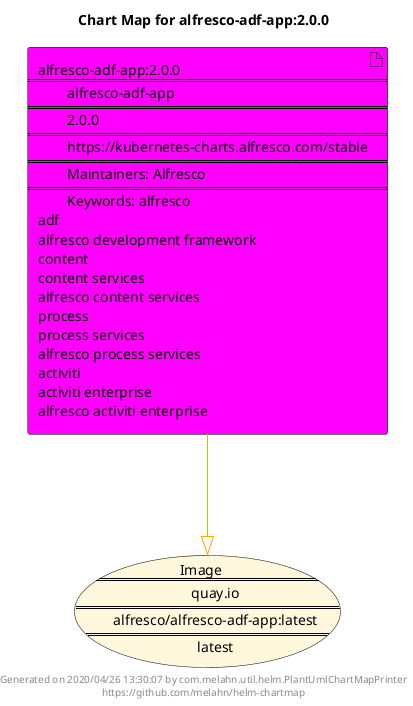 @startuml
skinparam linetype ortho
skinparam backgroundColor white
skinparam usecaseBorderColor black
skinparam usecaseArrowColor LightSlateGray
skinparam artifactBorderColor black
skinparam artifactArrowColor LightSlateGray

title Chart Map for alfresco-adf-app:2.0.0

'There is one referenced Helm Chart
artifact "alfresco-adf-app:2.0.0\n====\n\talfresco-adf-app\n====\n\t2.0.0\n====\n\thttps://kubernetes-charts.alfresco.com/stable\n====\n\tMaintainers: Alfresco\n====\n\tKeywords: alfresco\nadf\nalfresco development framework\ncontent\ncontent services\nalfresco content services\nprocess\nprocess services\nalfresco process services\nactiviti\nactiviti enterprise\nalfresco activiti enterprise" as alfresco_adf_app_2_0_0 #Fuchsia

'There is one referenced Docker Image
usecase "Image\n====\n\tquay.io\n====\n\talfresco/alfresco-adf-app:latest\n====\n\tlatest" as quay_io_alfresco_alfresco_adf_app_latest #Cornsilk

'Chart Dependencies
alfresco_adf_app_2_0_0--[#orange]-|>quay_io_alfresco_alfresco_adf_app_latest

center footer Generated on 2020/04/26 13:30:07 by com.melahn.util.helm.PlantUmlChartMapPrinter\nhttps://github.com/melahn/helm-chartmap
@enduml
